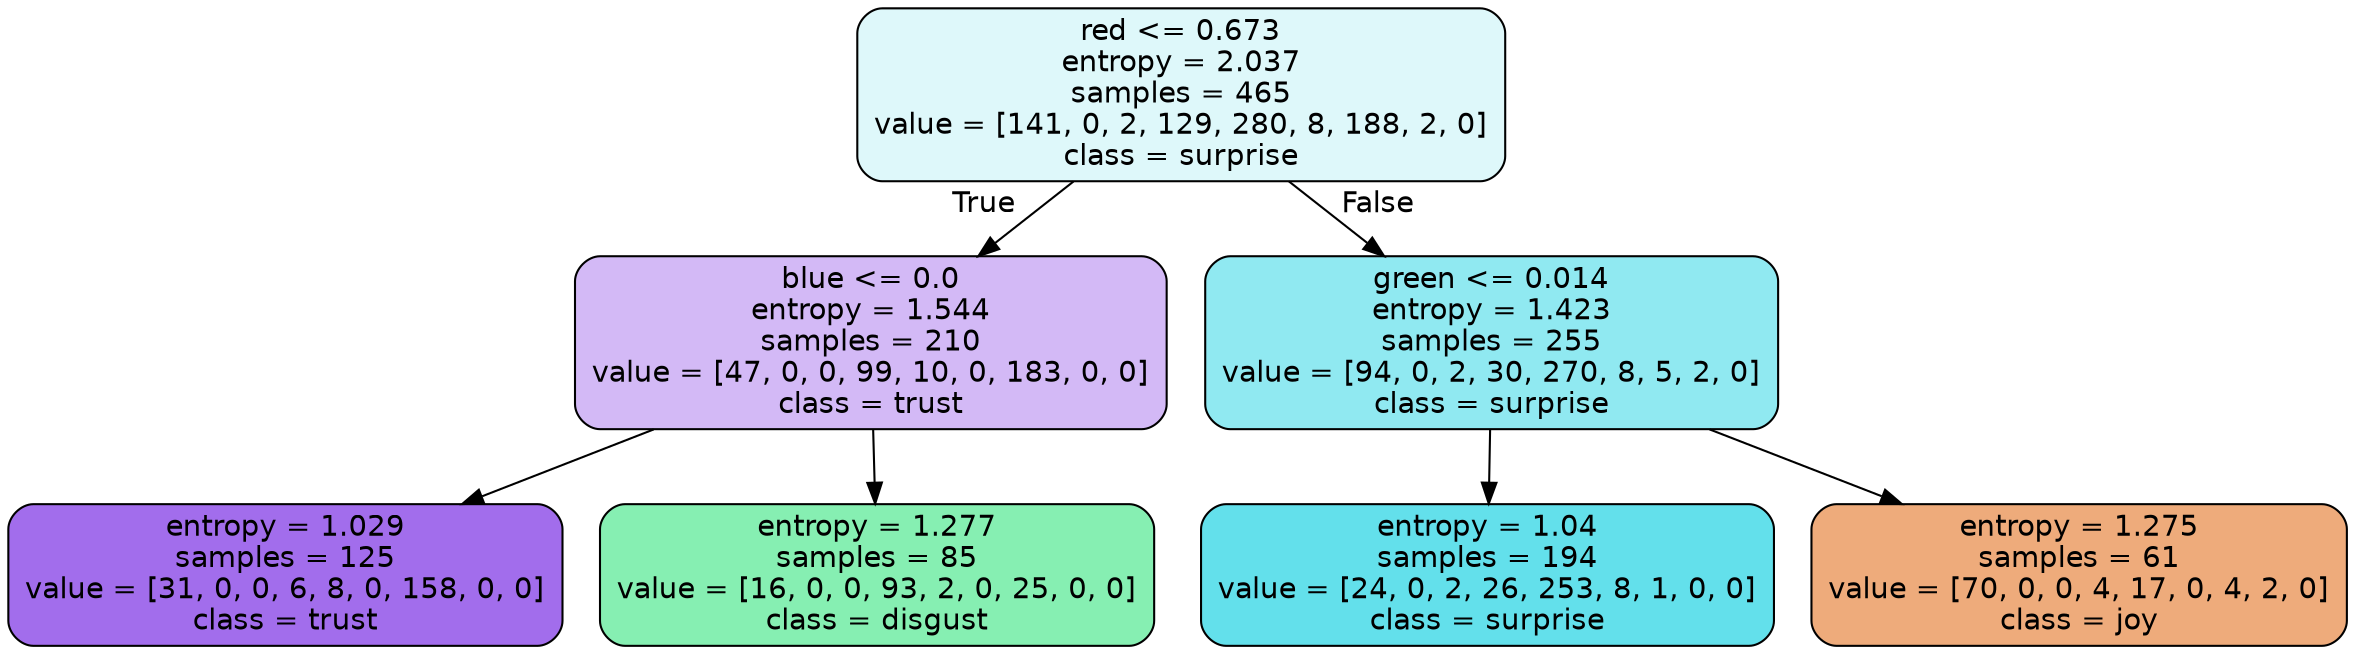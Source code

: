 digraph Tree {
node [shape=box, style="filled, rounded", color="black", fontname=helvetica] ;
edge [fontname=helvetica] ;
0 [label="red <= 0.673\nentropy = 2.037\nsamples = 465\nvalue = [141, 0, 2, 129, 280, 8, 188, 2, 0]\nclass = surprise", fillcolor="#39d7e52a"] ;
1 [label="blue <= 0.0\nentropy = 1.544\nsamples = 210\nvalue = [47, 0, 0, 99, 10, 0, 183, 0, 0]\nclass = trust", fillcolor="#8139e559"] ;
0 -> 1 [labeldistance=2.5, labelangle=45, headlabel="True"] ;
2 [label="entropy = 1.029\nsamples = 125\nvalue = [31, 0, 0, 6, 8, 0, 158, 0, 0]\nclass = trust", fillcolor="#8139e5bc"] ;
1 -> 2 ;
3 [label="entropy = 1.277\nsamples = 85\nvalue = [16, 0, 0, 93, 2, 0, 25, 0, 0]\nclass = disgust", fillcolor="#39e5819c"] ;
1 -> 3 ;
4 [label="green <= 0.014\nentropy = 1.423\nsamples = 255\nvalue = [94, 0, 2, 30, 270, 8, 5, 2, 0]\nclass = surprise", fillcolor="#39d7e58e"] ;
0 -> 4 [labeldistance=2.5, labelangle=-45, headlabel="False"] ;
5 [label="entropy = 1.04\nsamples = 194\nvalue = [24, 0, 2, 26, 253, 8, 1, 0, 0]\nclass = surprise", fillcolor="#39d7e5c9"] ;
4 -> 5 ;
6 [label="entropy = 1.275\nsamples = 61\nvalue = [70, 0, 0, 4, 17, 0, 4, 2, 0]\nclass = joy", fillcolor="#e58139a9"] ;
4 -> 6 ;
}